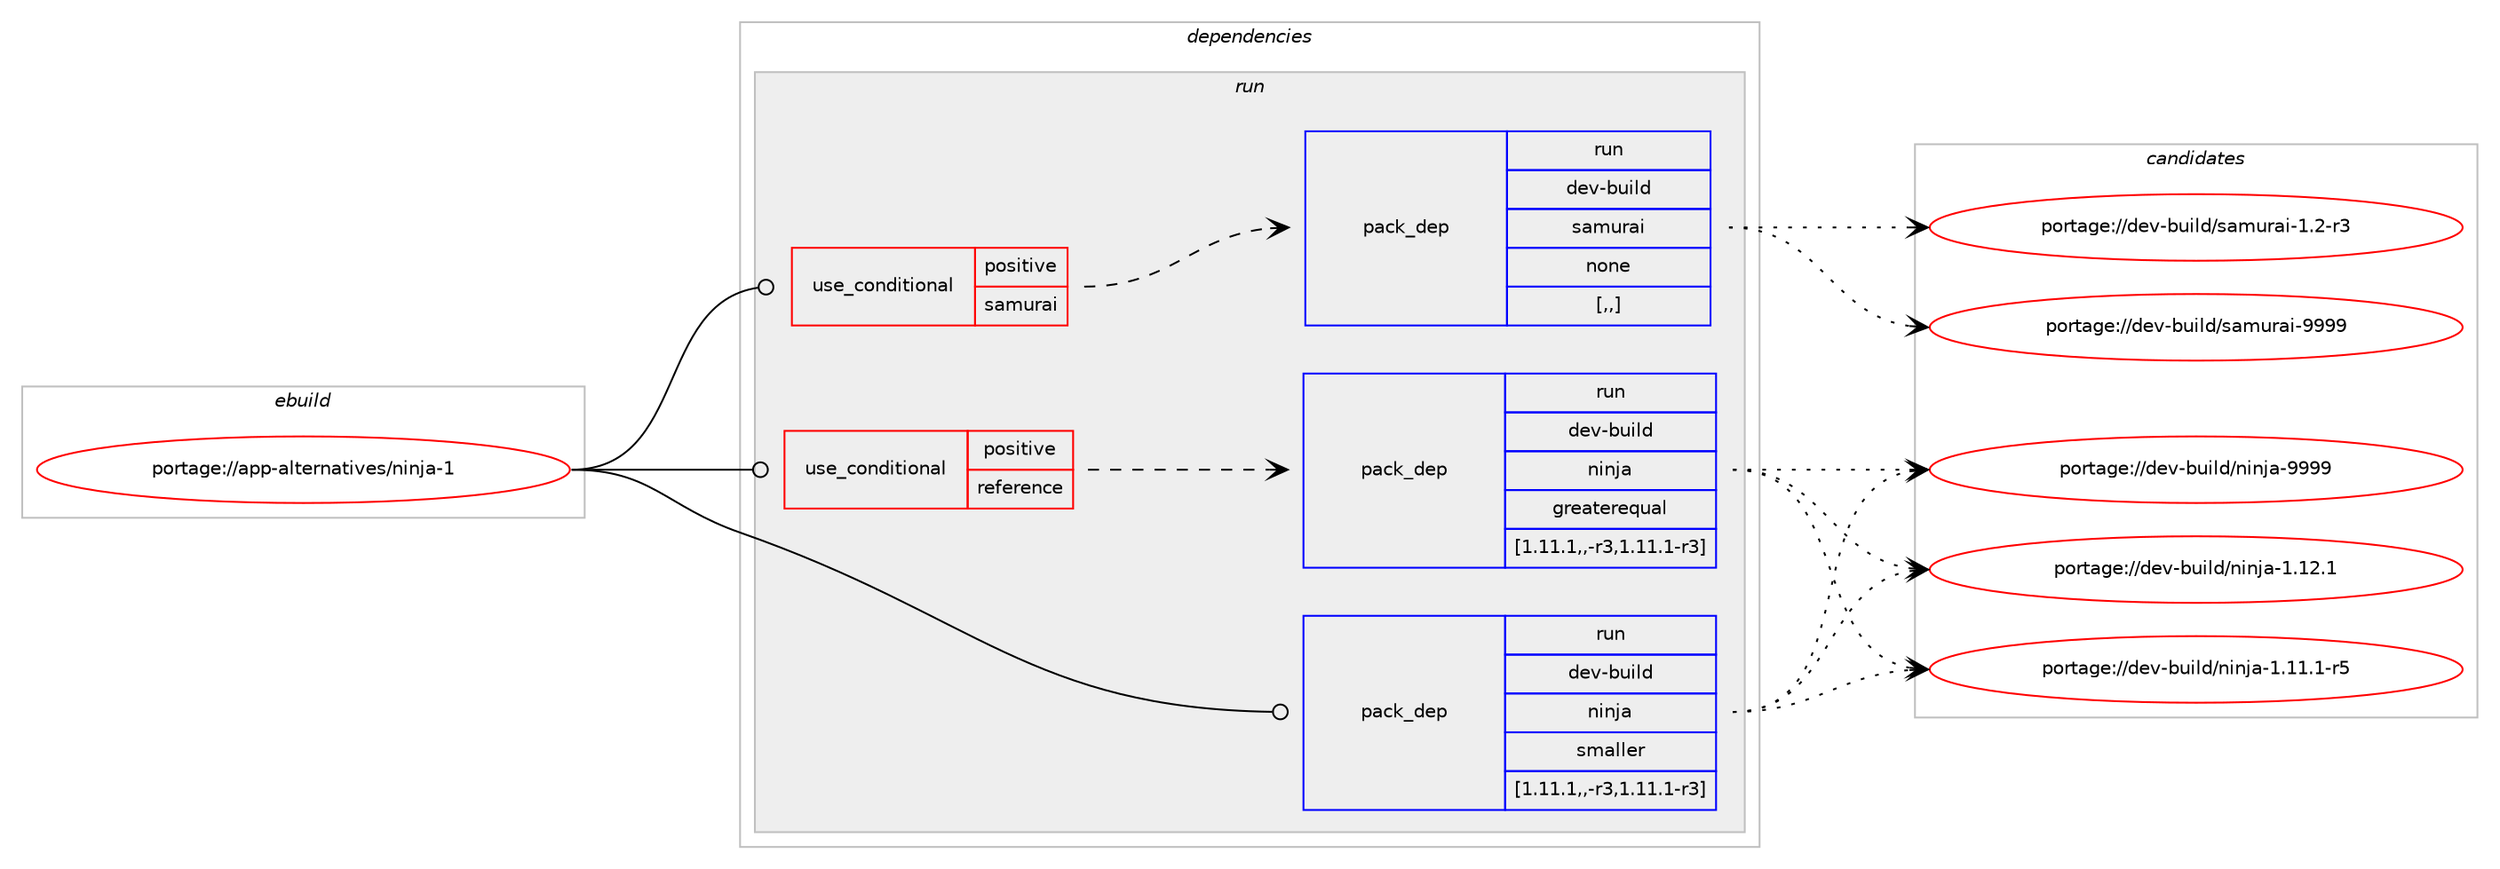 digraph prolog {

# *************
# Graph options
# *************

newrank=true;
concentrate=true;
compound=true;
graph [rankdir=LR,fontname=Helvetica,fontsize=10,ranksep=1.5];#, ranksep=2.5, nodesep=0.2];
edge  [arrowhead=vee];
node  [fontname=Helvetica,fontsize=10];

# **********
# The ebuild
# **********

subgraph cluster_leftcol {
color=gray;
label=<<i>ebuild</i>>;
id [label="portage://app-alternatives/ninja-1", color=red, width=4, href="../app-alternatives/ninja-1.svg"];
}

# ****************
# The dependencies
# ****************

subgraph cluster_midcol {
color=gray;
label=<<i>dependencies</i>>;
subgraph cluster_compile {
fillcolor="#eeeeee";
style=filled;
label=<<i>compile</i>>;
}
subgraph cluster_compileandrun {
fillcolor="#eeeeee";
style=filled;
label=<<i>compile and run</i>>;
}
subgraph cluster_run {
fillcolor="#eeeeee";
style=filled;
label=<<i>run</i>>;
subgraph cond131448 {
dependency499727 [label=<<TABLE BORDER="0" CELLBORDER="1" CELLSPACING="0" CELLPADDING="4"><TR><TD ROWSPAN="3" CELLPADDING="10">use_conditional</TD></TR><TR><TD>positive</TD></TR><TR><TD>reference</TD></TR></TABLE>>, shape=none, color=red];
subgraph pack364657 {
dependency499728 [label=<<TABLE BORDER="0" CELLBORDER="1" CELLSPACING="0" CELLPADDING="4" WIDTH="220"><TR><TD ROWSPAN="6" CELLPADDING="30">pack_dep</TD></TR><TR><TD WIDTH="110">run</TD></TR><TR><TD>dev-build</TD></TR><TR><TD>ninja</TD></TR><TR><TD>greaterequal</TD></TR><TR><TD>[1.11.1,,-r3,1.11.1-r3]</TD></TR></TABLE>>, shape=none, color=blue];
}
dependency499727:e -> dependency499728:w [weight=20,style="dashed",arrowhead="vee"];
}
id:e -> dependency499727:w [weight=20,style="solid",arrowhead="odot"];
subgraph cond131449 {
dependency499729 [label=<<TABLE BORDER="0" CELLBORDER="1" CELLSPACING="0" CELLPADDING="4"><TR><TD ROWSPAN="3" CELLPADDING="10">use_conditional</TD></TR><TR><TD>positive</TD></TR><TR><TD>samurai</TD></TR></TABLE>>, shape=none, color=red];
subgraph pack364658 {
dependency499730 [label=<<TABLE BORDER="0" CELLBORDER="1" CELLSPACING="0" CELLPADDING="4" WIDTH="220"><TR><TD ROWSPAN="6" CELLPADDING="30">pack_dep</TD></TR><TR><TD WIDTH="110">run</TD></TR><TR><TD>dev-build</TD></TR><TR><TD>samurai</TD></TR><TR><TD>none</TD></TR><TR><TD>[,,]</TD></TR></TABLE>>, shape=none, color=blue];
}
dependency499729:e -> dependency499730:w [weight=20,style="dashed",arrowhead="vee"];
}
id:e -> dependency499729:w [weight=20,style="solid",arrowhead="odot"];
subgraph pack364659 {
dependency499731 [label=<<TABLE BORDER="0" CELLBORDER="1" CELLSPACING="0" CELLPADDING="4" WIDTH="220"><TR><TD ROWSPAN="6" CELLPADDING="30">pack_dep</TD></TR><TR><TD WIDTH="110">run</TD></TR><TR><TD>dev-build</TD></TR><TR><TD>ninja</TD></TR><TR><TD>smaller</TD></TR><TR><TD>[1.11.1,,-r3,1.11.1-r3]</TD></TR></TABLE>>, shape=none, color=blue];
}
id:e -> dependency499731:w [weight=20,style="solid",arrowhead="odot"];
}
}

# **************
# The candidates
# **************

subgraph cluster_choices {
rank=same;
color=gray;
label=<<i>candidates</i>>;

subgraph choice364657 {
color=black;
nodesep=1;
choice100101118459811710510810047110105110106974557575757 [label="portage://dev-build/ninja-9999", color=red, width=4,href="../dev-build/ninja-9999.svg"];
choice1001011184598117105108100471101051101069745494649504649 [label="portage://dev-build/ninja-1.12.1", color=red, width=4,href="../dev-build/ninja-1.12.1.svg"];
choice10010111845981171051081004711010511010697454946494946494511453 [label="portage://dev-build/ninja-1.11.1-r5", color=red, width=4,href="../dev-build/ninja-1.11.1-r5.svg"];
dependency499728:e -> choice100101118459811710510810047110105110106974557575757:w [style=dotted,weight="100"];
dependency499728:e -> choice1001011184598117105108100471101051101069745494649504649:w [style=dotted,weight="100"];
dependency499728:e -> choice10010111845981171051081004711010511010697454946494946494511453:w [style=dotted,weight="100"];
}
subgraph choice364658 {
color=black;
nodesep=1;
choice10010111845981171051081004711597109117114971054557575757 [label="portage://dev-build/samurai-9999", color=red, width=4,href="../dev-build/samurai-9999.svg"];
choice1001011184598117105108100471159710911711497105454946504511451 [label="portage://dev-build/samurai-1.2-r3", color=red, width=4,href="../dev-build/samurai-1.2-r3.svg"];
dependency499730:e -> choice10010111845981171051081004711597109117114971054557575757:w [style=dotted,weight="100"];
dependency499730:e -> choice1001011184598117105108100471159710911711497105454946504511451:w [style=dotted,weight="100"];
}
subgraph choice364659 {
color=black;
nodesep=1;
choice100101118459811710510810047110105110106974557575757 [label="portage://dev-build/ninja-9999", color=red, width=4,href="../dev-build/ninja-9999.svg"];
choice1001011184598117105108100471101051101069745494649504649 [label="portage://dev-build/ninja-1.12.1", color=red, width=4,href="../dev-build/ninja-1.12.1.svg"];
choice10010111845981171051081004711010511010697454946494946494511453 [label="portage://dev-build/ninja-1.11.1-r5", color=red, width=4,href="../dev-build/ninja-1.11.1-r5.svg"];
dependency499731:e -> choice100101118459811710510810047110105110106974557575757:w [style=dotted,weight="100"];
dependency499731:e -> choice1001011184598117105108100471101051101069745494649504649:w [style=dotted,weight="100"];
dependency499731:e -> choice10010111845981171051081004711010511010697454946494946494511453:w [style=dotted,weight="100"];
}
}

}
